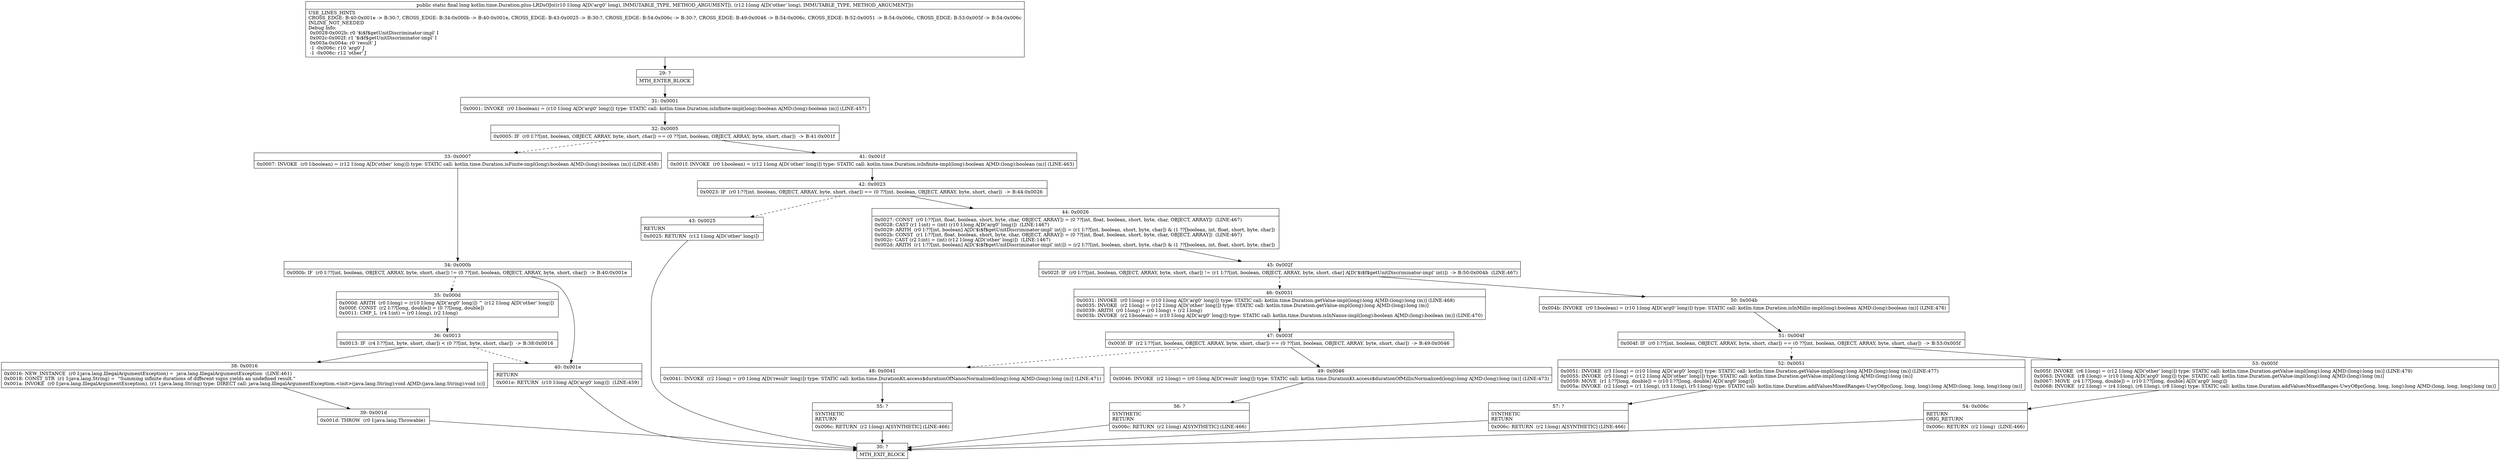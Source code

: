 digraph "CFG forkotlin.time.Duration.plus\-LRDsOJo(JJ)J" {
Node_29 [shape=record,label="{29\:\ ?|MTH_ENTER_BLOCK\l}"];
Node_31 [shape=record,label="{31\:\ 0x0001|0x0001: INVOKE  (r0 I:boolean) = (r10 I:long A[D('arg0' long)]) type: STATIC call: kotlin.time.Duration.isInfinite\-impl(long):boolean A[MD:(long):boolean (m)] (LINE:457)\l}"];
Node_32 [shape=record,label="{32\:\ 0x0005|0x0005: IF  (r0 I:??[int, boolean, OBJECT, ARRAY, byte, short, char]) == (0 ??[int, boolean, OBJECT, ARRAY, byte, short, char])  \-\> B:41:0x001f \l}"];
Node_33 [shape=record,label="{33\:\ 0x0007|0x0007: INVOKE  (r0 I:boolean) = (r12 I:long A[D('other' long)]) type: STATIC call: kotlin.time.Duration.isFinite\-impl(long):boolean A[MD:(long):boolean (m)] (LINE:458)\l}"];
Node_34 [shape=record,label="{34\:\ 0x000b|0x000b: IF  (r0 I:??[int, boolean, OBJECT, ARRAY, byte, short, char]) != (0 ??[int, boolean, OBJECT, ARRAY, byte, short, char])  \-\> B:40:0x001e \l}"];
Node_35 [shape=record,label="{35\:\ 0x000d|0x000d: ARITH  (r0 I:long) = (r10 I:long A[D('arg0' long)]) ^ (r12 I:long A[D('other' long)]) \l0x000f: CONST  (r2 I:??[long, double]) = (0 ??[long, double]) \l0x0011: CMP_L  (r4 I:int) = (r0 I:long), (r2 I:long) \l}"];
Node_36 [shape=record,label="{36\:\ 0x0013|0x0013: IF  (r4 I:??[int, byte, short, char]) \< (0 ??[int, byte, short, char])  \-\> B:38:0x0016 \l}"];
Node_38 [shape=record,label="{38\:\ 0x0016|0x0016: NEW_INSTANCE  (r0 I:java.lang.IllegalArgumentException) =  java.lang.IllegalArgumentException  (LINE:461)\l0x0018: CONST_STR  (r1 I:java.lang.String) =  \"Summing infinite durations of different signs yields an undefined result.\" \l0x001a: INVOKE  (r0 I:java.lang.IllegalArgumentException), (r1 I:java.lang.String) type: DIRECT call: java.lang.IllegalArgumentException.\<init\>(java.lang.String):void A[MD:(java.lang.String):void (c)]\l}"];
Node_39 [shape=record,label="{39\:\ 0x001d|0x001d: THROW  (r0 I:java.lang.Throwable) \l}"];
Node_30 [shape=record,label="{30\:\ ?|MTH_EXIT_BLOCK\l}"];
Node_40 [shape=record,label="{40\:\ 0x001e|RETURN\l|0x001e: RETURN  (r10 I:long A[D('arg0' long)])  (LINE:459)\l}"];
Node_41 [shape=record,label="{41\:\ 0x001f|0x001f: INVOKE  (r0 I:boolean) = (r12 I:long A[D('other' long)]) type: STATIC call: kotlin.time.Duration.isInfinite\-impl(long):boolean A[MD:(long):boolean (m)] (LINE:463)\l}"];
Node_42 [shape=record,label="{42\:\ 0x0023|0x0023: IF  (r0 I:??[int, boolean, OBJECT, ARRAY, byte, short, char]) == (0 ??[int, boolean, OBJECT, ARRAY, byte, short, char])  \-\> B:44:0x0026 \l}"];
Node_43 [shape=record,label="{43\:\ 0x0025|RETURN\l|0x0025: RETURN  (r12 I:long A[D('other' long)]) \l}"];
Node_44 [shape=record,label="{44\:\ 0x0026|0x0027: CONST  (r0 I:??[int, float, boolean, short, byte, char, OBJECT, ARRAY]) = (0 ??[int, float, boolean, short, byte, char, OBJECT, ARRAY])  (LINE:467)\l0x0028: CAST (r1 I:int) = (int) (r10 I:long A[D('arg0' long)])  (LINE:1467)\l0x0029: ARITH  (r0 I:??[int, boolean] A[D('$i$f$getUnitDiscriminator\-impl' int)]) = (r1 I:??[int, boolean, short, byte, char]) & (1 ??[boolean, int, float, short, byte, char]) \l0x002b: CONST  (r1 I:??[int, float, boolean, short, byte, char, OBJECT, ARRAY]) = (0 ??[int, float, boolean, short, byte, char, OBJECT, ARRAY])  (LINE:467)\l0x002c: CAST (r2 I:int) = (int) (r12 I:long A[D('other' long)])  (LINE:1467)\l0x002d: ARITH  (r1 I:??[int, boolean] A[D('$i$f$getUnitDiscriminator\-impl' int)]) = (r2 I:??[int, boolean, short, byte, char]) & (1 ??[boolean, int, float, short, byte, char]) \l}"];
Node_45 [shape=record,label="{45\:\ 0x002f|0x002f: IF  (r0 I:??[int, boolean, OBJECT, ARRAY, byte, short, char]) != (r1 I:??[int, boolean, OBJECT, ARRAY, byte, short, char] A[D('$i$f$getUnitDiscriminator\-impl' int)])  \-\> B:50:0x004b  (LINE:467)\l}"];
Node_46 [shape=record,label="{46\:\ 0x0031|0x0031: INVOKE  (r0 I:long) = (r10 I:long A[D('arg0' long)]) type: STATIC call: kotlin.time.Duration.getValue\-impl(long):long A[MD:(long):long (m)] (LINE:468)\l0x0035: INVOKE  (r2 I:long) = (r12 I:long A[D('other' long)]) type: STATIC call: kotlin.time.Duration.getValue\-impl(long):long A[MD:(long):long (m)]\l0x0039: ARITH  (r0 I:long) = (r0 I:long) + (r2 I:long) \l0x003b: INVOKE  (r2 I:boolean) = (r10 I:long A[D('arg0' long)]) type: STATIC call: kotlin.time.Duration.isInNanos\-impl(long):boolean A[MD:(long):boolean (m)] (LINE:470)\l}"];
Node_47 [shape=record,label="{47\:\ 0x003f|0x003f: IF  (r2 I:??[int, boolean, OBJECT, ARRAY, byte, short, char]) == (0 ??[int, boolean, OBJECT, ARRAY, byte, short, char])  \-\> B:49:0x0046 \l}"];
Node_48 [shape=record,label="{48\:\ 0x0041|0x0041: INVOKE  (r2 I:long) = (r0 I:long A[D('result' long)]) type: STATIC call: kotlin.time.DurationKt.access$durationOfNanosNormalized(long):long A[MD:(long):long (m)] (LINE:471)\l}"];
Node_55 [shape=record,label="{55\:\ ?|SYNTHETIC\lRETURN\l|0x006c: RETURN  (r2 I:long) A[SYNTHETIC] (LINE:466)\l}"];
Node_49 [shape=record,label="{49\:\ 0x0046|0x0046: INVOKE  (r2 I:long) = (r0 I:long A[D('result' long)]) type: STATIC call: kotlin.time.DurationKt.access$durationOfMillisNormalized(long):long A[MD:(long):long (m)] (LINE:473)\l}"];
Node_56 [shape=record,label="{56\:\ ?|SYNTHETIC\lRETURN\l|0x006c: RETURN  (r2 I:long) A[SYNTHETIC] (LINE:466)\l}"];
Node_50 [shape=record,label="{50\:\ 0x004b|0x004b: INVOKE  (r0 I:boolean) = (r10 I:long A[D('arg0' long)]) type: STATIC call: kotlin.time.Duration.isInMillis\-impl(long):boolean A[MD:(long):boolean (m)] (LINE:476)\l}"];
Node_51 [shape=record,label="{51\:\ 0x004f|0x004f: IF  (r0 I:??[int, boolean, OBJECT, ARRAY, byte, short, char]) == (0 ??[int, boolean, OBJECT, ARRAY, byte, short, char])  \-\> B:53:0x005f \l}"];
Node_52 [shape=record,label="{52\:\ 0x0051|0x0051: INVOKE  (r3 I:long) = (r10 I:long A[D('arg0' long)]) type: STATIC call: kotlin.time.Duration.getValue\-impl(long):long A[MD:(long):long (m)] (LINE:477)\l0x0055: INVOKE  (r5 I:long) = (r12 I:long A[D('other' long)]) type: STATIC call: kotlin.time.Duration.getValue\-impl(long):long A[MD:(long):long (m)]\l0x0059: MOVE  (r1 I:??[long, double]) = (r10 I:??[long, double] A[D('arg0' long)]) \l0x005a: INVOKE  (r2 I:long) = (r1 I:long), (r3 I:long), (r5 I:long) type: STATIC call: kotlin.time.Duration.addValuesMixedRanges\-UwyO8pc(long, long, long):long A[MD:(long, long, long):long (m)]\l}"];
Node_57 [shape=record,label="{57\:\ ?|SYNTHETIC\lRETURN\l|0x006c: RETURN  (r2 I:long) A[SYNTHETIC] (LINE:466)\l}"];
Node_53 [shape=record,label="{53\:\ 0x005f|0x005f: INVOKE  (r6 I:long) = (r12 I:long A[D('other' long)]) type: STATIC call: kotlin.time.Duration.getValue\-impl(long):long A[MD:(long):long (m)] (LINE:479)\l0x0063: INVOKE  (r8 I:long) = (r10 I:long A[D('arg0' long)]) type: STATIC call: kotlin.time.Duration.getValue\-impl(long):long A[MD:(long):long (m)]\l0x0067: MOVE  (r4 I:??[long, double]) = (r10 I:??[long, double] A[D('arg0' long)]) \l0x0068: INVOKE  (r2 I:long) = (r4 I:long), (r6 I:long), (r8 I:long) type: STATIC call: kotlin.time.Duration.addValuesMixedRanges\-UwyO8pc(long, long, long):long A[MD:(long, long, long):long (m)]\l}"];
Node_54 [shape=record,label="{54\:\ 0x006c|RETURN\lORIG_RETURN\l|0x006c: RETURN  (r2 I:long)  (LINE:466)\l}"];
MethodNode[shape=record,label="{public static final long kotlin.time.Duration.plus\-LRDsOJo((r10 I:long A[D('arg0' long), IMMUTABLE_TYPE, METHOD_ARGUMENT]), (r12 I:long A[D('other' long), IMMUTABLE_TYPE, METHOD_ARGUMENT]))  | USE_LINES_HINTS\lCROSS_EDGE: B:40:0x001e \-\> B:30:?, CROSS_EDGE: B:34:0x000b \-\> B:40:0x001e, CROSS_EDGE: B:43:0x0025 \-\> B:30:?, CROSS_EDGE: B:54:0x006c \-\> B:30:?, CROSS_EDGE: B:49:0x0046 \-\> B:54:0x006c, CROSS_EDGE: B:52:0x0051 \-\> B:54:0x006c, CROSS_EDGE: B:53:0x005f \-\> B:54:0x006c\lINLINE_NOT_NEEDED\lDebug Info:\l  0x0028\-0x002b: r0 '$i$f$getUnitDiscriminator\-impl' I\l  0x002c\-0x002f: r1 '$i$f$getUnitDiscriminator\-impl' I\l  0x003a\-0x004a: r0 'result' J\l  \-1 \-0x006c: r10 'arg0' J\l  \-1 \-0x006c: r12 'other' J\l}"];
MethodNode -> Node_29;Node_29 -> Node_31;
Node_31 -> Node_32;
Node_32 -> Node_33[style=dashed];
Node_32 -> Node_41;
Node_33 -> Node_34;
Node_34 -> Node_35[style=dashed];
Node_34 -> Node_40;
Node_35 -> Node_36;
Node_36 -> Node_38;
Node_36 -> Node_40[style=dashed];
Node_38 -> Node_39;
Node_39 -> Node_30;
Node_40 -> Node_30;
Node_41 -> Node_42;
Node_42 -> Node_43[style=dashed];
Node_42 -> Node_44;
Node_43 -> Node_30;
Node_44 -> Node_45;
Node_45 -> Node_46[style=dashed];
Node_45 -> Node_50;
Node_46 -> Node_47;
Node_47 -> Node_48[style=dashed];
Node_47 -> Node_49;
Node_48 -> Node_55;
Node_55 -> Node_30;
Node_49 -> Node_56;
Node_56 -> Node_30;
Node_50 -> Node_51;
Node_51 -> Node_52[style=dashed];
Node_51 -> Node_53;
Node_52 -> Node_57;
Node_57 -> Node_30;
Node_53 -> Node_54;
Node_54 -> Node_30;
}

